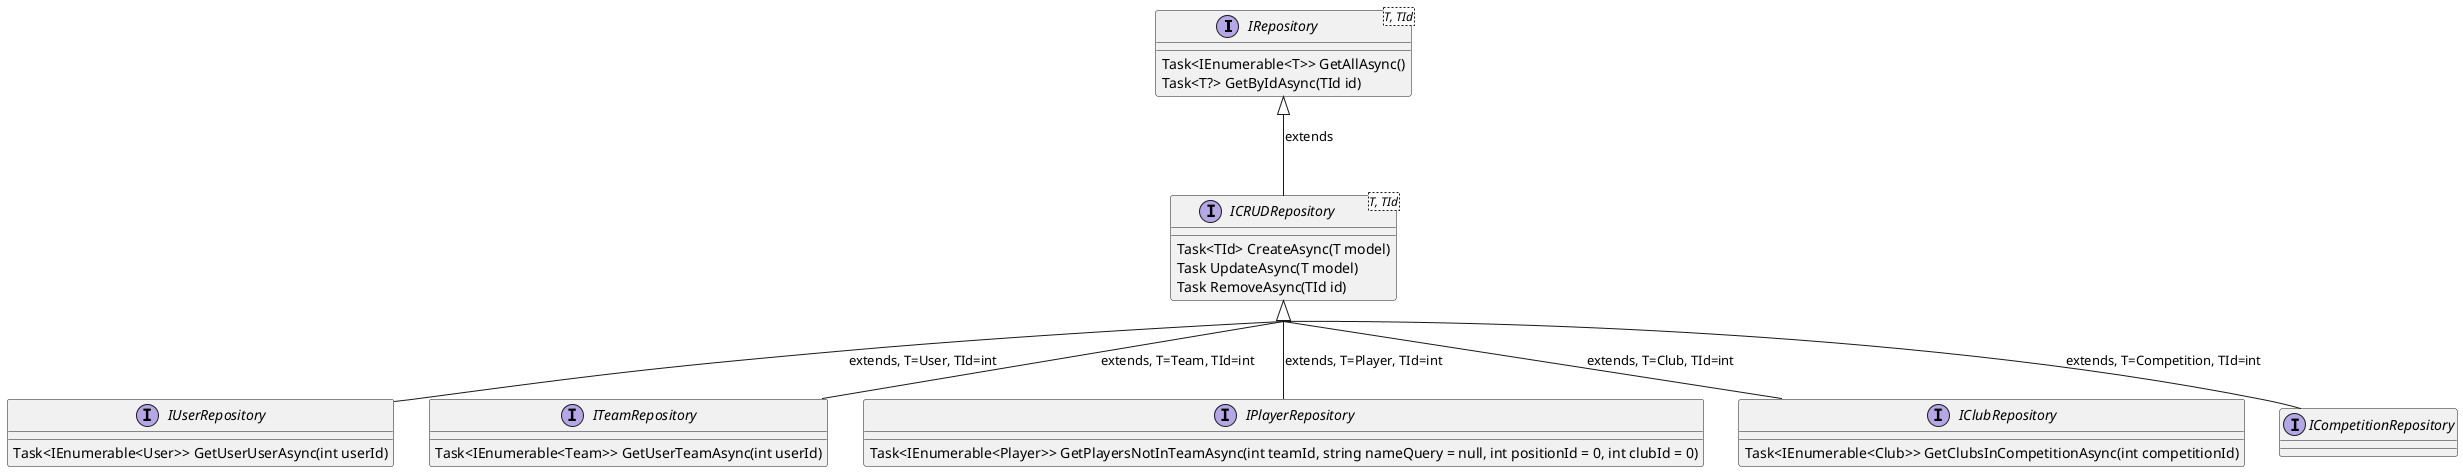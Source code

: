 @startuml Repositories
skinparam groupInheritance 2

interface IRepository<T, TId> {
    Task<IEnumerable<T>> GetAllAsync()
    Task<T?> GetByIdAsync(TId id)
}

interface ICRUDRepository<T, TId> {
    Task<TId> CreateAsync(T model)
    Task UpdateAsync(T model)
    Task RemoveAsync(TId id)
}
IRepository <|-- ICRUDRepository : extends

interface IUserRepository {
    Task<IEnumerable<User>> GetUserUserAsync(int userId)
}
ICRUDRepository <|-- IUserRepository : extends, T=User, TId=int

interface ITeamRepository {
    Task<IEnumerable<Team>> GetUserTeamAsync(int userId)
}
ICRUDRepository <|-- ITeamRepository : extends, T=Team, TId=int

interface IPlayerRepository {
    Task<IEnumerable<Player>> GetPlayersNotInTeamAsync(int teamId, string nameQuery = null, int positionId = 0, int clubId = 0)
}
ICRUDRepository <|-- IPlayerRepository : extends, T=Player, TId=int

interface IClubRepository {
    Task<IEnumerable<Club>> GetClubsInCompetitionAsync(int competitionId)
}
ICRUDRepository <|-- IClubRepository : extends, T=Club, TId=int

interface ICompetitionRepository {
}
ICRUDRepository <|-- ICompetitionRepository : extends, T=Competition, TId=int

@enduml 